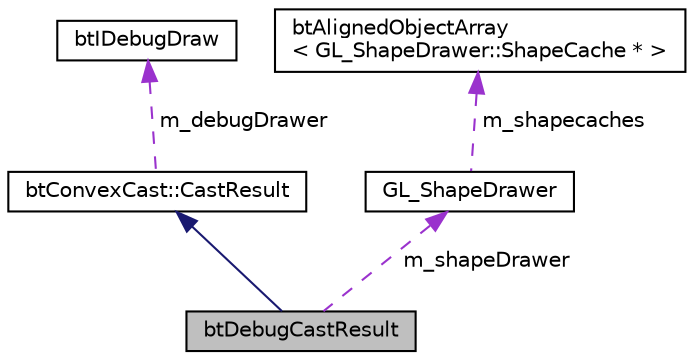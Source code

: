 digraph "btDebugCastResult"
{
  edge [fontname="Helvetica",fontsize="10",labelfontname="Helvetica",labelfontsize="10"];
  node [fontname="Helvetica",fontsize="10",shape=record];
  Node1 [label="btDebugCastResult",height=0.2,width=0.4,color="black", fillcolor="grey75", style="filled", fontcolor="black"];
  Node2 -> Node1 [dir="back",color="midnightblue",fontsize="10",style="solid",fontname="Helvetica"];
  Node2 [label="btConvexCast::CastResult",height=0.2,width=0.4,color="black", fillcolor="white", style="filled",URL="$structbt_convex_cast_1_1_cast_result.html"];
  Node3 -> Node2 [dir="back",color="darkorchid3",fontsize="10",style="dashed",label=" m_debugDrawer" ,fontname="Helvetica"];
  Node3 [label="btIDebugDraw",height=0.2,width=0.4,color="black", fillcolor="white", style="filled",URL="$classbt_i_debug_draw.html"];
  Node4 -> Node1 [dir="back",color="darkorchid3",fontsize="10",style="dashed",label=" m_shapeDrawer" ,fontname="Helvetica"];
  Node4 [label="GL_ShapeDrawer",height=0.2,width=0.4,color="black", fillcolor="white", style="filled",URL="$class_g_l___shape_drawer.html",tooltip="OpenGL shape drawing. "];
  Node5 -> Node4 [dir="back",color="darkorchid3",fontsize="10",style="dashed",label=" m_shapecaches" ,fontname="Helvetica"];
  Node5 [label="btAlignedObjectArray\l\< GL_ShapeDrawer::ShapeCache * \>",height=0.2,width=0.4,color="black", fillcolor="white", style="filled",URL="$classbt_aligned_object_array.html"];
}
